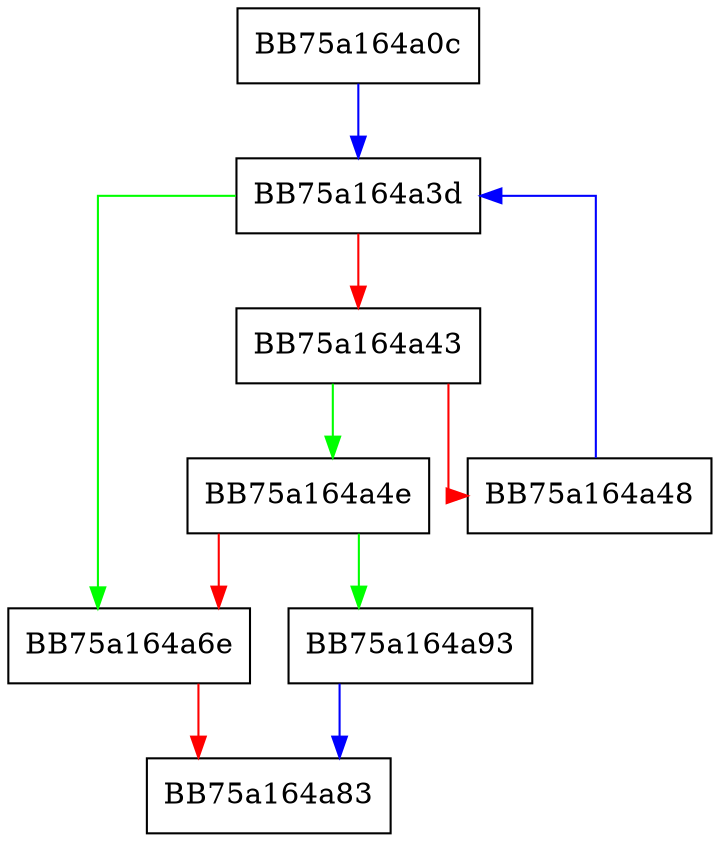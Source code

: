 digraph luaG_typeerror {
  node [shape="box"];
  graph [splines=ortho];
  BB75a164a0c -> BB75a164a3d [color="blue"];
  BB75a164a3d -> BB75a164a6e [color="green"];
  BB75a164a3d -> BB75a164a43 [color="red"];
  BB75a164a43 -> BB75a164a4e [color="green"];
  BB75a164a43 -> BB75a164a48 [color="red"];
  BB75a164a48 -> BB75a164a3d [color="blue"];
  BB75a164a4e -> BB75a164a93 [color="green"];
  BB75a164a4e -> BB75a164a6e [color="red"];
  BB75a164a6e -> BB75a164a83 [color="red"];
  BB75a164a93 -> BB75a164a83 [color="blue"];
}